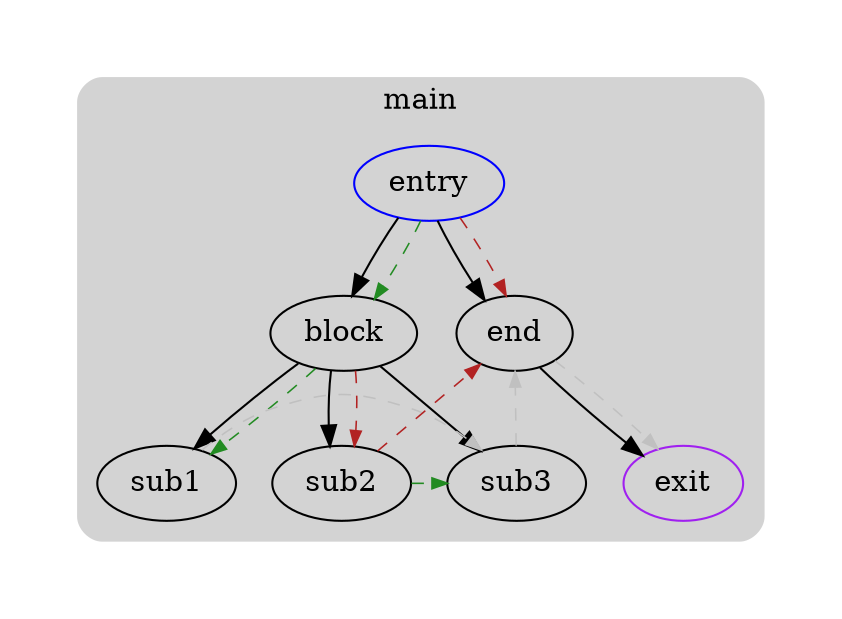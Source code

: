 digraph G {
  compound=true
  subgraph cluster_ {
    peripheries=0
    margin=10
    subgraph cluster_0_wrapper {
      peripheries=0
      margin=15
      subgraph cluster_0 {
        label="main"
        color=darkgray
        style=rounded
        bgcolor=lightgray
        margin=10
        cluster_0_0[label="entry",shape=oval,color=blue,rank=source]
        cluster_0_1[label="block",shape=oval]
        cluster_0_2[label="sub1",shape=oval]
        cluster_0_3[label="sub2",shape=oval]
        cluster_0_4[label="sub3",shape=oval]
        cluster_0_5[label="end",shape=oval]
        cluster_0_exit[label=exit,color=purple,rank=sink]
        cluster_0_0 -> cluster_0_1 [color=black]
        cluster_0_1 -> cluster_0_2 [color=black]
        cluster_0_1 -> cluster_0_3 [color=black]
        cluster_0_1 -> cluster_0_4 [color=black]
        cluster_0_0 -> cluster_0_5 [color=black]
        cluster_0_5 -> cluster_0_exit [color=black]
        cluster_0_0 -> cluster_0_1 [color=forestgreen,style=dashed,constraint=false,penwidth=0.75,arrowsize=0.75]
        cluster_0_0 -> cluster_0_5 [color=firebrick,style=dashed,constraint=false,penwidth=0.75,arrowsize=0.75]
        cluster_0_1 -> cluster_0_2 [color=forestgreen,style=dashed,constraint=false,penwidth=0.75,arrowsize=0.75]
        cluster_0_1 -> cluster_0_3 [color=firebrick,style=dashed,constraint=false,penwidth=0.75,arrowsize=0.75]
        cluster_0_2 -> cluster_0_4 [color=gray,style=dashed,constraint=false,penwidth=0.75,arrowsize=0.75]
        cluster_0_3 -> cluster_0_4 [color=forestgreen,style=dashed,constraint=false,penwidth=0.75,arrowsize=0.75]
        cluster_0_3 -> cluster_0_5 [color=firebrick,style=dashed,constraint=false,penwidth=0.75,arrowsize=0.75]
        cluster_0_4 -> cluster_0_5 [color=gray,style=dashed,constraint=false,penwidth=0.75,arrowsize=0.75]
        cluster_0_5 -> cluster_0_exit [color=gray,style=dashed,constraint=false,penwidth=0.75,arrowsize=0.75]
      }
    }
  }
}
